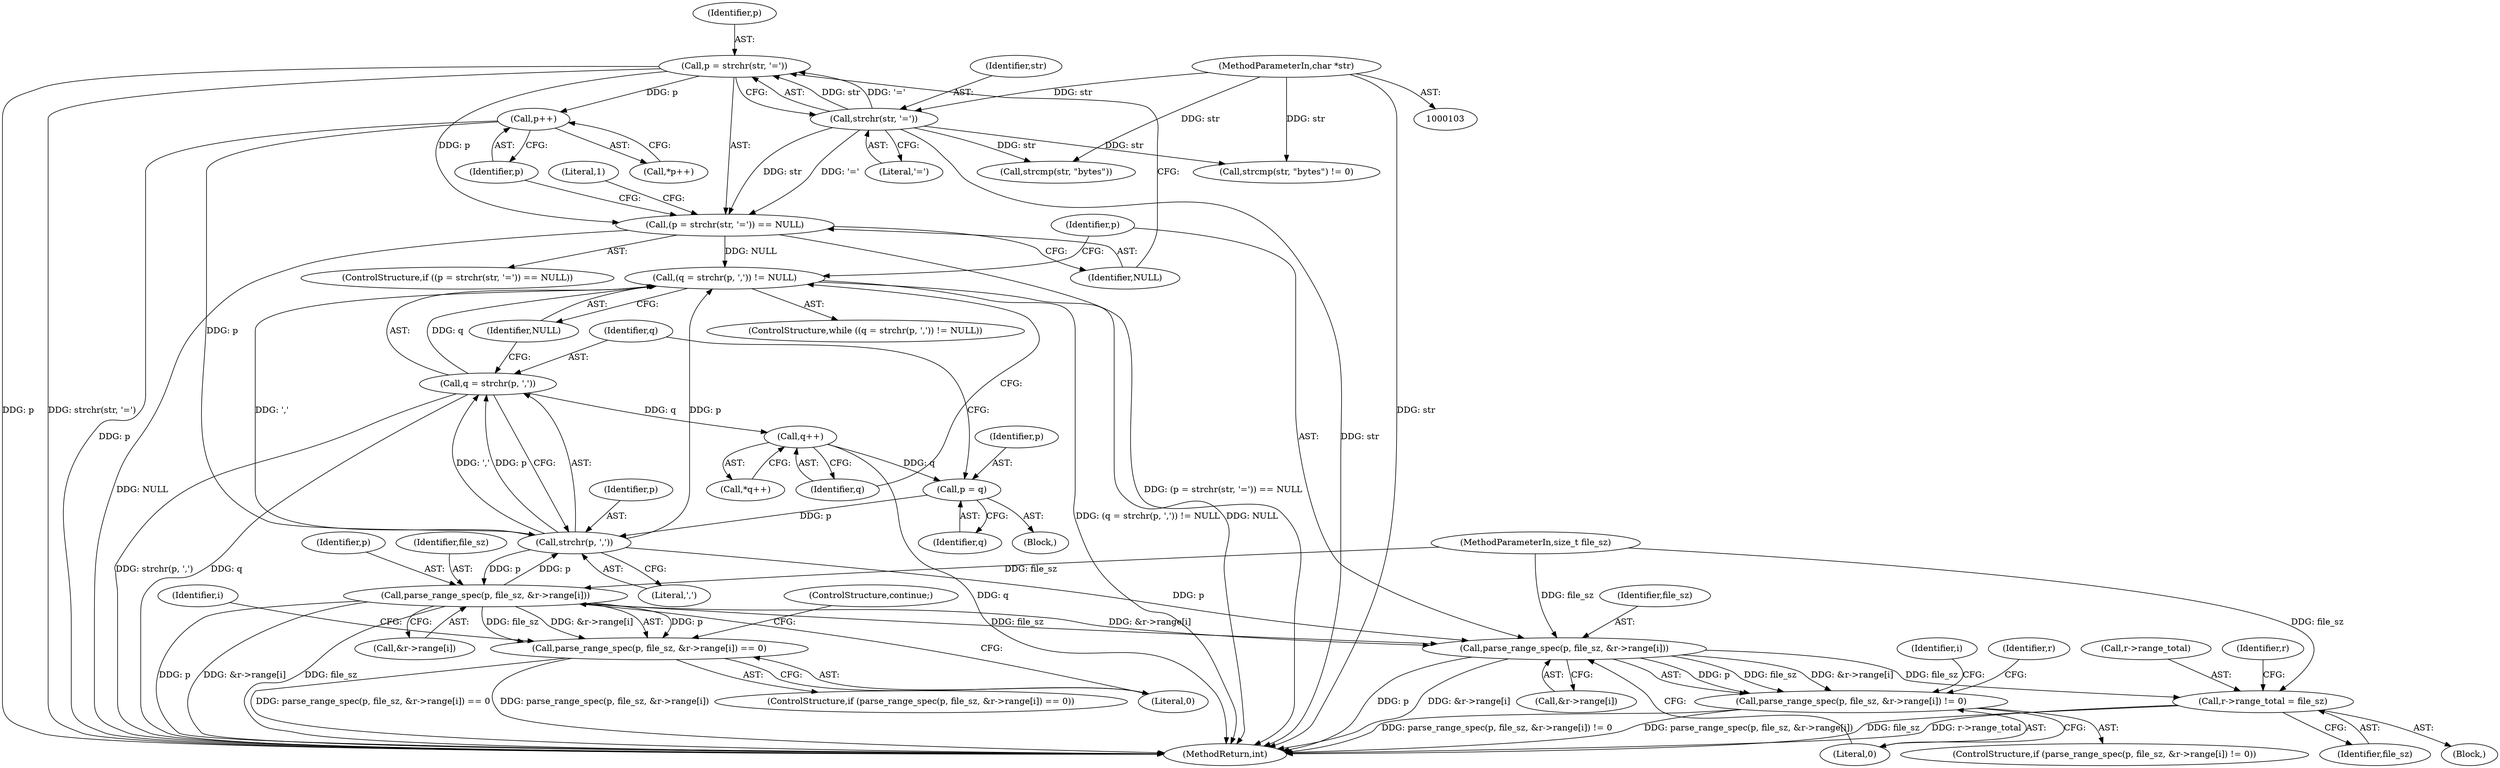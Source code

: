 digraph "0_src_142cfc82b932bc211218fbd7bdda8c7ce83f19df_0@API" {
"1000129" [label="(Call,p = strchr(str, '='))"];
"1000131" [label="(Call,strchr(str, '='))"];
"1000105" [label="(MethodParameterIn,char *str)"];
"1000128" [label="(Call,(p = strchr(str, '=')) == NULL)"];
"1000153" [label="(Call,(q = strchr(p, ',')) != NULL)"];
"1000140" [label="(Call,p++)"];
"1000156" [label="(Call,strchr(p, ','))"];
"1000154" [label="(Call,q = strchr(p, ','))"];
"1000163" [label="(Call,q++)"];
"1000188" [label="(Call,p = q)"];
"1000168" [label="(Call,parse_range_spec(p, file_sz, &r->range[i]))"];
"1000167" [label="(Call,parse_range_spec(p, file_sz, &r->range[i]) == 0)"];
"1000193" [label="(Call,parse_range_spec(p, file_sz, &r->range[i]))"];
"1000192" [label="(Call,parse_range_spec(p, file_sz, &r->range[i]) != 0)"];
"1000205" [label="(Call,r->range_total = file_sz)"];
"1000145" [label="(Call,strcmp(str, \"bytes\"))"];
"1000154" [label="(Call,q = strchr(p, ','))"];
"1000188" [label="(Call,p = q)"];
"1000166" [label="(ControlStructure,if (parse_range_spec(p, file_sz, &r->range[i]) == 0))"];
"1000206" [label="(Call,r->range_total)"];
"1000177" [label="(Literal,0)"];
"1000212" [label="(Identifier,r)"];
"1000137" [label="(Literal,1)"];
"1000162" [label="(Call,*q++)"];
"1000130" [label="(Identifier,p)"];
"1000190" [label="(Identifier,q)"];
"1000140" [label="(Call,p++)"];
"1000168" [label="(Call,parse_range_spec(p, file_sz, &r->range[i]))"];
"1000144" [label="(Call,strcmp(str, \"bytes\") != 0)"];
"1000155" [label="(Identifier,q)"];
"1000153" [label="(Call,(q = strchr(p, ',')) != NULL)"];
"1000202" [label="(Literal,0)"];
"1000127" [label="(ControlStructure,if ((p = strchr(str, '=')) == NULL))"];
"1000107" [label="(Block,)"];
"1000163" [label="(Call,q++)"];
"1000105" [label="(MethodParameterIn,char *str)"];
"1000217" [label="(MethodReturn,int)"];
"1000171" [label="(Call,&r->range[i])"];
"1000158" [label="(Literal,',')"];
"1000189" [label="(Identifier,p)"];
"1000192" [label="(Call,parse_range_spec(p, file_sz, &r->range[i]) != 0)"];
"1000160" [label="(Block,)"];
"1000207" [label="(Identifier,r)"];
"1000196" [label="(Call,&r->range[i])"];
"1000128" [label="(Call,(p = strchr(str, '=')) == NULL)"];
"1000194" [label="(Identifier,p)"];
"1000139" [label="(Call,*p++)"];
"1000169" [label="(Identifier,p)"];
"1000170" [label="(Identifier,file_sz)"];
"1000106" [label="(MethodParameterIn,size_t file_sz)"];
"1000205" [label="(Call,r->range_total = file_sz)"];
"1000209" [label="(Identifier,file_sz)"];
"1000195" [label="(Identifier,file_sz)"];
"1000204" [label="(Identifier,i)"];
"1000159" [label="(Identifier,NULL)"];
"1000131" [label="(Call,strchr(str, '='))"];
"1000132" [label="(Identifier,str)"];
"1000133" [label="(Literal,'=')"];
"1000157" [label="(Identifier,p)"];
"1000167" [label="(Call,parse_range_spec(p, file_sz, &r->range[i]) == 0)"];
"1000178" [label="(ControlStructure,continue;)"];
"1000164" [label="(Identifier,q)"];
"1000180" [label="(Identifier,i)"];
"1000141" [label="(Identifier,p)"];
"1000152" [label="(ControlStructure,while ((q = strchr(p, ',')) != NULL))"];
"1000134" [label="(Identifier,NULL)"];
"1000156" [label="(Call,strchr(p, ','))"];
"1000191" [label="(ControlStructure,if (parse_range_spec(p, file_sz, &r->range[i]) != 0))"];
"1000129" [label="(Call,p = strchr(str, '='))"];
"1000193" [label="(Call,parse_range_spec(p, file_sz, &r->range[i]))"];
"1000129" -> "1000128"  [label="AST: "];
"1000129" -> "1000131"  [label="CFG: "];
"1000130" -> "1000129"  [label="AST: "];
"1000131" -> "1000129"  [label="AST: "];
"1000134" -> "1000129"  [label="CFG: "];
"1000129" -> "1000217"  [label="DDG: p"];
"1000129" -> "1000217"  [label="DDG: strchr(str, '=')"];
"1000129" -> "1000128"  [label="DDG: p"];
"1000131" -> "1000129"  [label="DDG: str"];
"1000131" -> "1000129"  [label="DDG: '='"];
"1000129" -> "1000140"  [label="DDG: p"];
"1000131" -> "1000133"  [label="CFG: "];
"1000132" -> "1000131"  [label="AST: "];
"1000133" -> "1000131"  [label="AST: "];
"1000131" -> "1000217"  [label="DDG: str"];
"1000131" -> "1000128"  [label="DDG: str"];
"1000131" -> "1000128"  [label="DDG: '='"];
"1000105" -> "1000131"  [label="DDG: str"];
"1000131" -> "1000144"  [label="DDG: str"];
"1000131" -> "1000145"  [label="DDG: str"];
"1000105" -> "1000103"  [label="AST: "];
"1000105" -> "1000217"  [label="DDG: str"];
"1000105" -> "1000144"  [label="DDG: str"];
"1000105" -> "1000145"  [label="DDG: str"];
"1000128" -> "1000127"  [label="AST: "];
"1000128" -> "1000134"  [label="CFG: "];
"1000134" -> "1000128"  [label="AST: "];
"1000137" -> "1000128"  [label="CFG: "];
"1000141" -> "1000128"  [label="CFG: "];
"1000128" -> "1000217"  [label="DDG: NULL"];
"1000128" -> "1000217"  [label="DDG: (p = strchr(str, '=')) == NULL"];
"1000128" -> "1000153"  [label="DDG: NULL"];
"1000153" -> "1000152"  [label="AST: "];
"1000153" -> "1000159"  [label="CFG: "];
"1000154" -> "1000153"  [label="AST: "];
"1000159" -> "1000153"  [label="AST: "];
"1000164" -> "1000153"  [label="CFG: "];
"1000194" -> "1000153"  [label="CFG: "];
"1000153" -> "1000217"  [label="DDG: (q = strchr(p, ',')) != NULL"];
"1000153" -> "1000217"  [label="DDG: NULL"];
"1000154" -> "1000153"  [label="DDG: q"];
"1000156" -> "1000153"  [label="DDG: p"];
"1000156" -> "1000153"  [label="DDG: ','"];
"1000140" -> "1000139"  [label="AST: "];
"1000140" -> "1000141"  [label="CFG: "];
"1000141" -> "1000140"  [label="AST: "];
"1000139" -> "1000140"  [label="CFG: "];
"1000140" -> "1000217"  [label="DDG: p"];
"1000140" -> "1000156"  [label="DDG: p"];
"1000156" -> "1000154"  [label="AST: "];
"1000156" -> "1000158"  [label="CFG: "];
"1000157" -> "1000156"  [label="AST: "];
"1000158" -> "1000156"  [label="AST: "];
"1000154" -> "1000156"  [label="CFG: "];
"1000156" -> "1000154"  [label="DDG: p"];
"1000156" -> "1000154"  [label="DDG: ','"];
"1000168" -> "1000156"  [label="DDG: p"];
"1000188" -> "1000156"  [label="DDG: p"];
"1000156" -> "1000168"  [label="DDG: p"];
"1000156" -> "1000193"  [label="DDG: p"];
"1000155" -> "1000154"  [label="AST: "];
"1000159" -> "1000154"  [label="CFG: "];
"1000154" -> "1000217"  [label="DDG: q"];
"1000154" -> "1000217"  [label="DDG: strchr(p, ',')"];
"1000154" -> "1000163"  [label="DDG: q"];
"1000163" -> "1000162"  [label="AST: "];
"1000163" -> "1000164"  [label="CFG: "];
"1000164" -> "1000163"  [label="AST: "];
"1000162" -> "1000163"  [label="CFG: "];
"1000163" -> "1000217"  [label="DDG: q"];
"1000163" -> "1000188"  [label="DDG: q"];
"1000188" -> "1000160"  [label="AST: "];
"1000188" -> "1000190"  [label="CFG: "];
"1000189" -> "1000188"  [label="AST: "];
"1000190" -> "1000188"  [label="AST: "];
"1000155" -> "1000188"  [label="CFG: "];
"1000168" -> "1000167"  [label="AST: "];
"1000168" -> "1000171"  [label="CFG: "];
"1000169" -> "1000168"  [label="AST: "];
"1000170" -> "1000168"  [label="AST: "];
"1000171" -> "1000168"  [label="AST: "];
"1000177" -> "1000168"  [label="CFG: "];
"1000168" -> "1000217"  [label="DDG: p"];
"1000168" -> "1000217"  [label="DDG: &r->range[i]"];
"1000168" -> "1000217"  [label="DDG: file_sz"];
"1000168" -> "1000167"  [label="DDG: p"];
"1000168" -> "1000167"  [label="DDG: file_sz"];
"1000168" -> "1000167"  [label="DDG: &r->range[i]"];
"1000106" -> "1000168"  [label="DDG: file_sz"];
"1000168" -> "1000193"  [label="DDG: file_sz"];
"1000168" -> "1000193"  [label="DDG: &r->range[i]"];
"1000167" -> "1000166"  [label="AST: "];
"1000167" -> "1000177"  [label="CFG: "];
"1000177" -> "1000167"  [label="AST: "];
"1000178" -> "1000167"  [label="CFG: "];
"1000180" -> "1000167"  [label="CFG: "];
"1000167" -> "1000217"  [label="DDG: parse_range_spec(p, file_sz, &r->range[i])"];
"1000167" -> "1000217"  [label="DDG: parse_range_spec(p, file_sz, &r->range[i]) == 0"];
"1000193" -> "1000192"  [label="AST: "];
"1000193" -> "1000196"  [label="CFG: "];
"1000194" -> "1000193"  [label="AST: "];
"1000195" -> "1000193"  [label="AST: "];
"1000196" -> "1000193"  [label="AST: "];
"1000202" -> "1000193"  [label="CFG: "];
"1000193" -> "1000217"  [label="DDG: p"];
"1000193" -> "1000217"  [label="DDG: &r->range[i]"];
"1000193" -> "1000192"  [label="DDG: p"];
"1000193" -> "1000192"  [label="DDG: file_sz"];
"1000193" -> "1000192"  [label="DDG: &r->range[i]"];
"1000106" -> "1000193"  [label="DDG: file_sz"];
"1000193" -> "1000205"  [label="DDG: file_sz"];
"1000192" -> "1000191"  [label="AST: "];
"1000192" -> "1000202"  [label="CFG: "];
"1000202" -> "1000192"  [label="AST: "];
"1000204" -> "1000192"  [label="CFG: "];
"1000207" -> "1000192"  [label="CFG: "];
"1000192" -> "1000217"  [label="DDG: parse_range_spec(p, file_sz, &r->range[i])"];
"1000192" -> "1000217"  [label="DDG: parse_range_spec(p, file_sz, &r->range[i]) != 0"];
"1000205" -> "1000107"  [label="AST: "];
"1000205" -> "1000209"  [label="CFG: "];
"1000206" -> "1000205"  [label="AST: "];
"1000209" -> "1000205"  [label="AST: "];
"1000212" -> "1000205"  [label="CFG: "];
"1000205" -> "1000217"  [label="DDG: file_sz"];
"1000205" -> "1000217"  [label="DDG: r->range_total"];
"1000106" -> "1000205"  [label="DDG: file_sz"];
}
